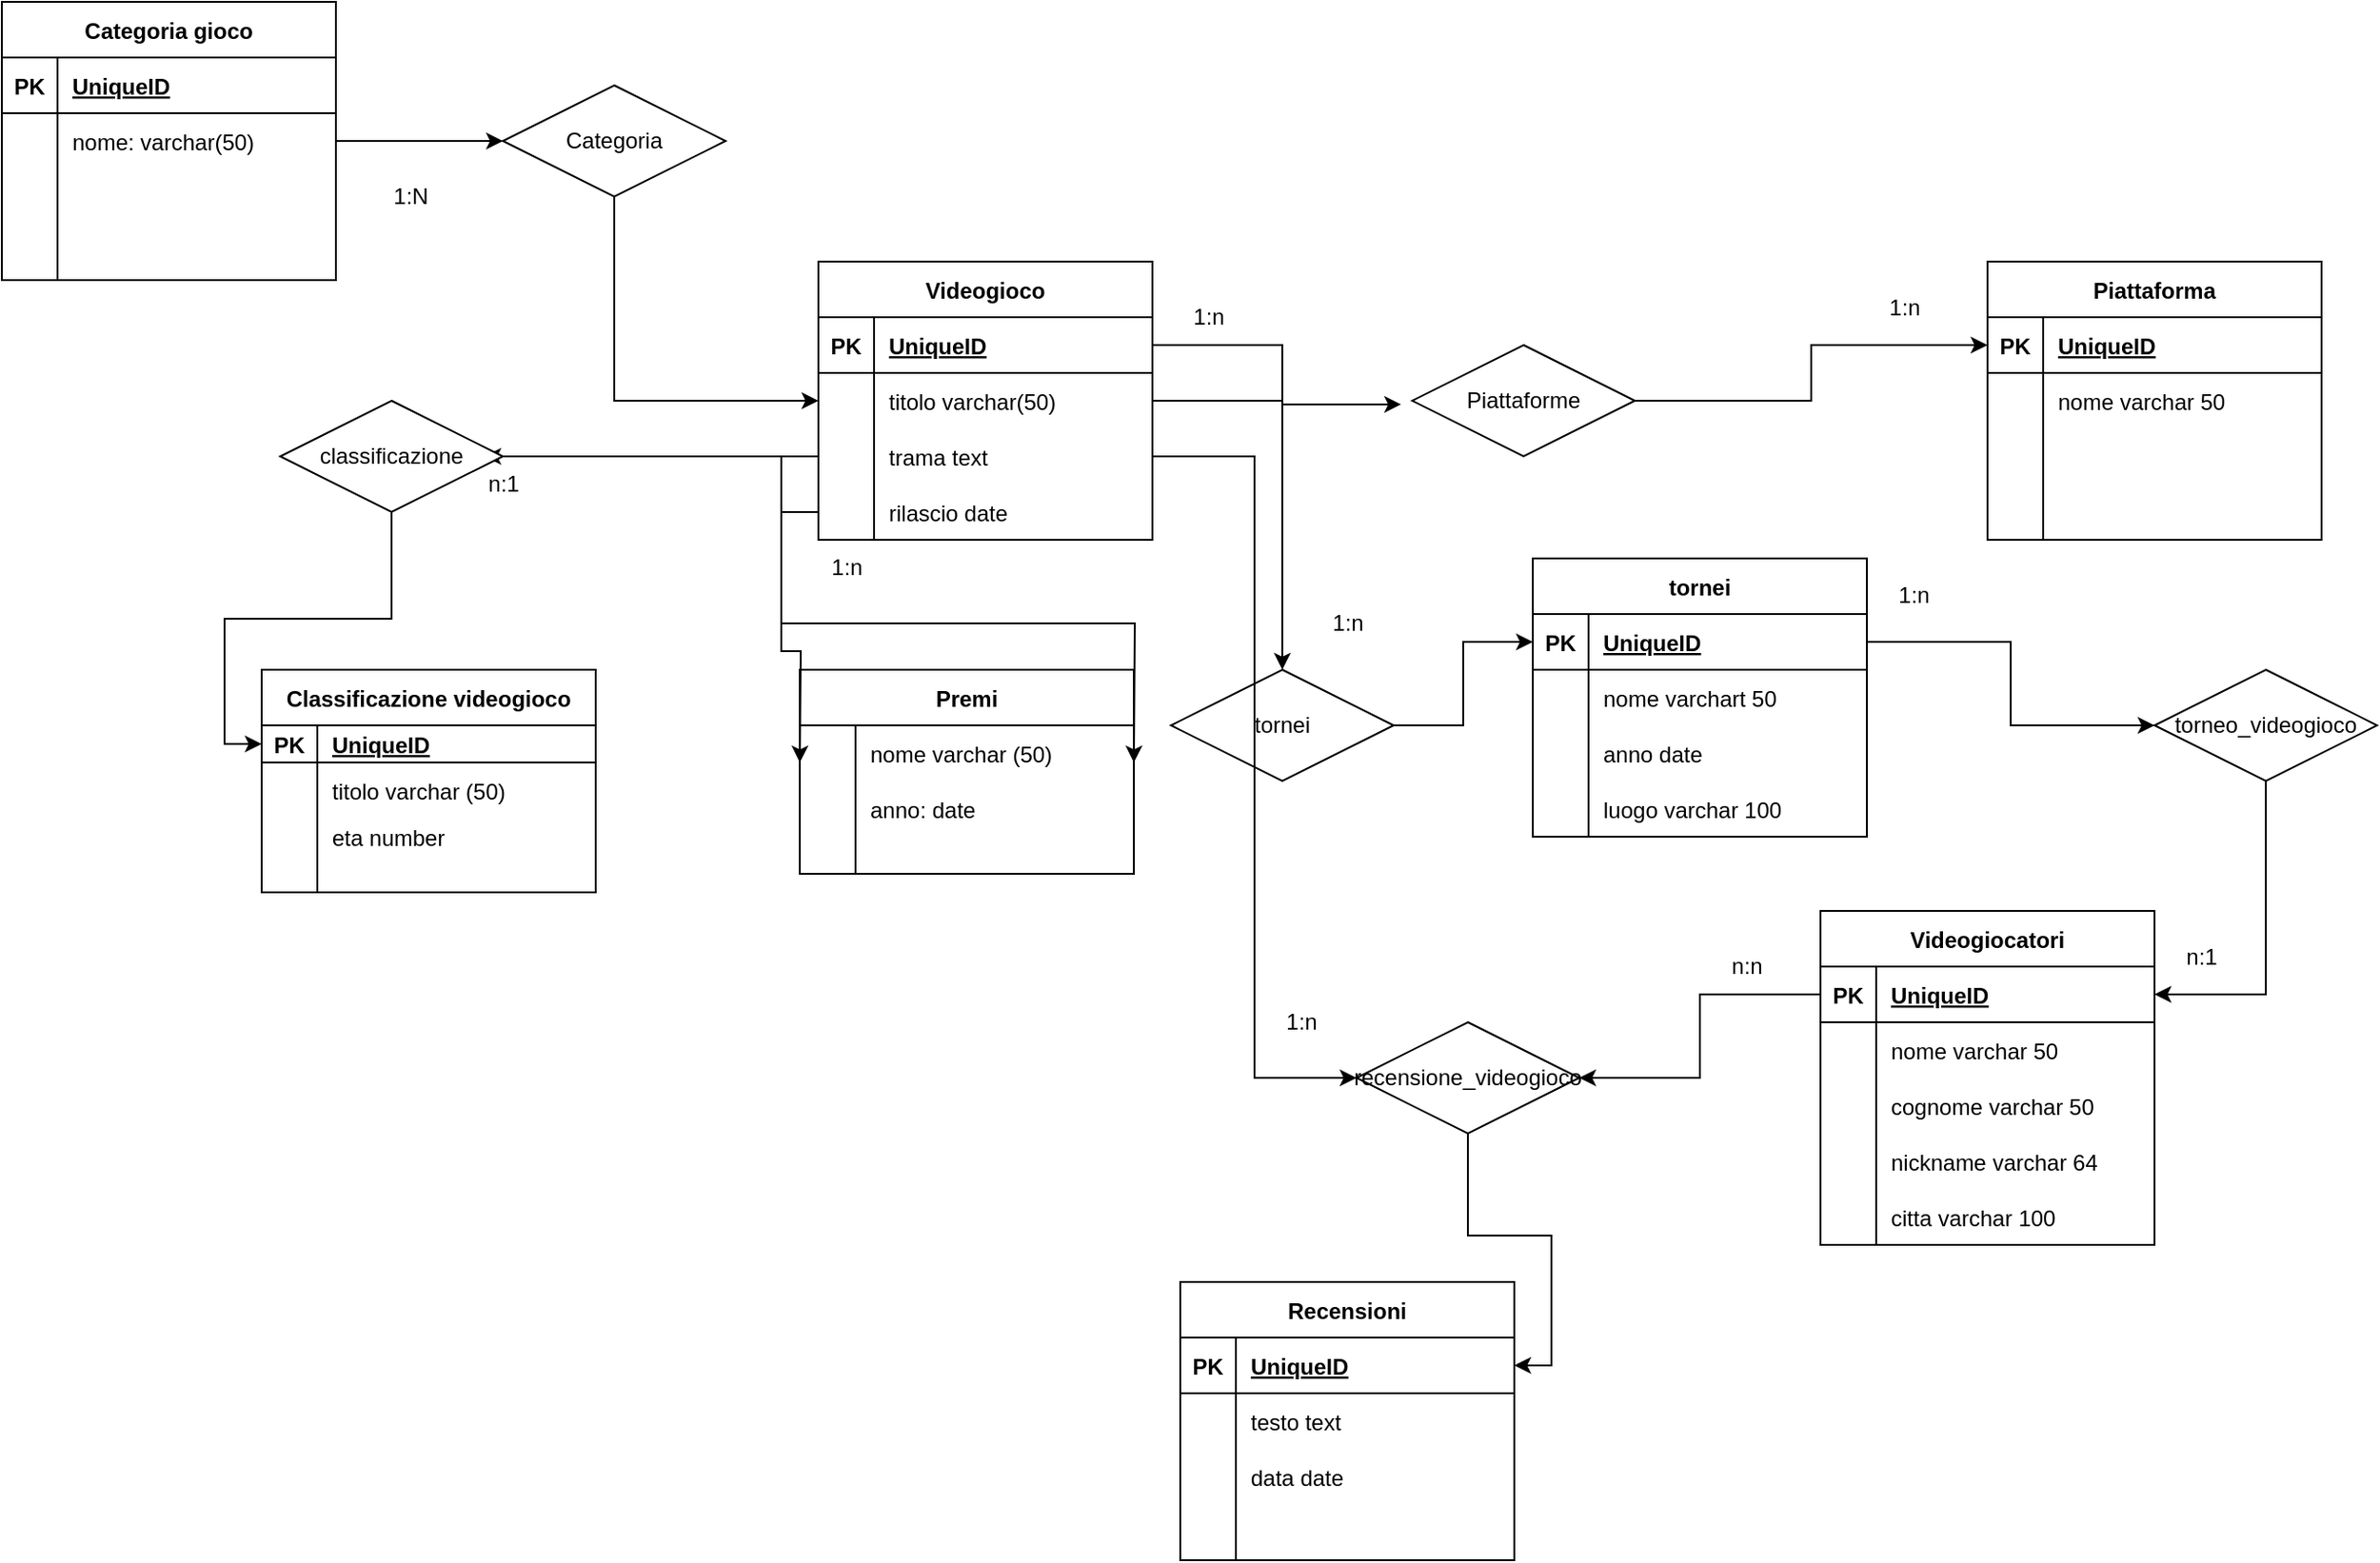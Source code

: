 <mxfile version="20.8.16" type="device"><diagram name="Pagina-1" id="l2lBzm1HKwhir-2V1fgz"><mxGraphModel dx="1434" dy="1876" grid="1" gridSize="10" guides="1" tooltips="1" connect="1" arrows="1" fold="1" page="1" pageScale="1" pageWidth="827" pageHeight="1169" math="0" shadow="0"><root><mxCell id="0"/><mxCell id="1" parent="0"/><mxCell id="_kteIy578wXxGp_9AGYj-9" value="Categoria gioco" style="shape=table;startSize=30;container=1;collapsible=1;childLayout=tableLayout;fixedRows=1;rowLines=0;fontStyle=1;align=center;resizeLast=1;" vertex="1" parent="1"><mxGeometry x="40" y="-20" width="180" height="150" as="geometry"/></mxCell><mxCell id="_kteIy578wXxGp_9AGYj-10" value="" style="shape=tableRow;horizontal=0;startSize=0;swimlaneHead=0;swimlaneBody=0;fillColor=none;collapsible=0;dropTarget=0;points=[[0,0.5],[1,0.5]];portConstraint=eastwest;top=0;left=0;right=0;bottom=1;" vertex="1" parent="_kteIy578wXxGp_9AGYj-9"><mxGeometry y="30" width="180" height="30" as="geometry"/></mxCell><mxCell id="_kteIy578wXxGp_9AGYj-11" value="PK" style="shape=partialRectangle;connectable=0;fillColor=none;top=0;left=0;bottom=0;right=0;fontStyle=1;overflow=hidden;" vertex="1" parent="_kteIy578wXxGp_9AGYj-10"><mxGeometry width="30" height="30" as="geometry"><mxRectangle width="30" height="30" as="alternateBounds"/></mxGeometry></mxCell><mxCell id="_kteIy578wXxGp_9AGYj-12" value="UniqueID" style="shape=partialRectangle;connectable=0;fillColor=none;top=0;left=0;bottom=0;right=0;align=left;spacingLeft=6;fontStyle=5;overflow=hidden;" vertex="1" parent="_kteIy578wXxGp_9AGYj-10"><mxGeometry x="30" width="150" height="30" as="geometry"><mxRectangle width="150" height="30" as="alternateBounds"/></mxGeometry></mxCell><mxCell id="_kteIy578wXxGp_9AGYj-13" value="" style="shape=tableRow;horizontal=0;startSize=0;swimlaneHead=0;swimlaneBody=0;fillColor=none;collapsible=0;dropTarget=0;points=[[0,0.5],[1,0.5]];portConstraint=eastwest;top=0;left=0;right=0;bottom=0;" vertex="1" parent="_kteIy578wXxGp_9AGYj-9"><mxGeometry y="60" width="180" height="30" as="geometry"/></mxCell><mxCell id="_kteIy578wXxGp_9AGYj-14" value="" style="shape=partialRectangle;connectable=0;fillColor=none;top=0;left=0;bottom=0;right=0;editable=1;overflow=hidden;" vertex="1" parent="_kteIy578wXxGp_9AGYj-13"><mxGeometry width="30" height="30" as="geometry"><mxRectangle width="30" height="30" as="alternateBounds"/></mxGeometry></mxCell><mxCell id="_kteIy578wXxGp_9AGYj-15" value="nome: varchar(50)" style="shape=partialRectangle;connectable=0;fillColor=none;top=0;left=0;bottom=0;right=0;align=left;spacingLeft=6;overflow=hidden;" vertex="1" parent="_kteIy578wXxGp_9AGYj-13"><mxGeometry x="30" width="150" height="30" as="geometry"><mxRectangle width="150" height="30" as="alternateBounds"/></mxGeometry></mxCell><mxCell id="_kteIy578wXxGp_9AGYj-16" value="" style="shape=tableRow;horizontal=0;startSize=0;swimlaneHead=0;swimlaneBody=0;fillColor=none;collapsible=0;dropTarget=0;points=[[0,0.5],[1,0.5]];portConstraint=eastwest;top=0;left=0;right=0;bottom=0;" vertex="1" parent="_kteIy578wXxGp_9AGYj-9"><mxGeometry y="90" width="180" height="30" as="geometry"/></mxCell><mxCell id="_kteIy578wXxGp_9AGYj-17" value="" style="shape=partialRectangle;connectable=0;fillColor=none;top=0;left=0;bottom=0;right=0;editable=1;overflow=hidden;" vertex="1" parent="_kteIy578wXxGp_9AGYj-16"><mxGeometry width="30" height="30" as="geometry"><mxRectangle width="30" height="30" as="alternateBounds"/></mxGeometry></mxCell><mxCell id="_kteIy578wXxGp_9AGYj-18" value="" style="shape=partialRectangle;connectable=0;fillColor=none;top=0;left=0;bottom=0;right=0;align=left;spacingLeft=6;overflow=hidden;" vertex="1" parent="_kteIy578wXxGp_9AGYj-16"><mxGeometry x="30" width="150" height="30" as="geometry"><mxRectangle width="150" height="30" as="alternateBounds"/></mxGeometry></mxCell><mxCell id="_kteIy578wXxGp_9AGYj-19" value="" style="shape=tableRow;horizontal=0;startSize=0;swimlaneHead=0;swimlaneBody=0;fillColor=none;collapsible=0;dropTarget=0;points=[[0,0.5],[1,0.5]];portConstraint=eastwest;top=0;left=0;right=0;bottom=0;" vertex="1" parent="_kteIy578wXxGp_9AGYj-9"><mxGeometry y="120" width="180" height="30" as="geometry"/></mxCell><mxCell id="_kteIy578wXxGp_9AGYj-20" value="" style="shape=partialRectangle;connectable=0;fillColor=none;top=0;left=0;bottom=0;right=0;editable=1;overflow=hidden;" vertex="1" parent="_kteIy578wXxGp_9AGYj-19"><mxGeometry width="30" height="30" as="geometry"><mxRectangle width="30" height="30" as="alternateBounds"/></mxGeometry></mxCell><mxCell id="_kteIy578wXxGp_9AGYj-21" value="" style="shape=partialRectangle;connectable=0;fillColor=none;top=0;left=0;bottom=0;right=0;align=left;spacingLeft=6;overflow=hidden;" vertex="1" parent="_kteIy578wXxGp_9AGYj-19"><mxGeometry x="30" width="150" height="30" as="geometry"><mxRectangle width="150" height="30" as="alternateBounds"/></mxGeometry></mxCell><mxCell id="_kteIy578wXxGp_9AGYj-22" value="Videogioco" style="shape=table;startSize=30;container=1;collapsible=1;childLayout=tableLayout;fixedRows=1;rowLines=0;fontStyle=1;align=center;resizeLast=1;" vertex="1" parent="1"><mxGeometry x="480" y="120" width="180" height="150" as="geometry"/></mxCell><mxCell id="_kteIy578wXxGp_9AGYj-23" value="" style="shape=tableRow;horizontal=0;startSize=0;swimlaneHead=0;swimlaneBody=0;fillColor=none;collapsible=0;dropTarget=0;points=[[0,0.5],[1,0.5]];portConstraint=eastwest;top=0;left=0;right=0;bottom=1;" vertex="1" parent="_kteIy578wXxGp_9AGYj-22"><mxGeometry y="30" width="180" height="30" as="geometry"/></mxCell><mxCell id="_kteIy578wXxGp_9AGYj-24" value="PK" style="shape=partialRectangle;connectable=0;fillColor=none;top=0;left=0;bottom=0;right=0;fontStyle=1;overflow=hidden;" vertex="1" parent="_kteIy578wXxGp_9AGYj-23"><mxGeometry width="30" height="30" as="geometry"><mxRectangle width="30" height="30" as="alternateBounds"/></mxGeometry></mxCell><mxCell id="_kteIy578wXxGp_9AGYj-25" value="UniqueID" style="shape=partialRectangle;connectable=0;fillColor=none;top=0;left=0;bottom=0;right=0;align=left;spacingLeft=6;fontStyle=5;overflow=hidden;" vertex="1" parent="_kteIy578wXxGp_9AGYj-23"><mxGeometry x="30" width="150" height="30" as="geometry"><mxRectangle width="150" height="30" as="alternateBounds"/></mxGeometry></mxCell><mxCell id="_kteIy578wXxGp_9AGYj-26" value="" style="shape=tableRow;horizontal=0;startSize=0;swimlaneHead=0;swimlaneBody=0;fillColor=none;collapsible=0;dropTarget=0;points=[[0,0.5],[1,0.5]];portConstraint=eastwest;top=0;left=0;right=0;bottom=0;" vertex="1" parent="_kteIy578wXxGp_9AGYj-22"><mxGeometry y="60" width="180" height="30" as="geometry"/></mxCell><mxCell id="_kteIy578wXxGp_9AGYj-27" value="" style="shape=partialRectangle;connectable=0;fillColor=none;top=0;left=0;bottom=0;right=0;editable=1;overflow=hidden;" vertex="1" parent="_kteIy578wXxGp_9AGYj-26"><mxGeometry width="30" height="30" as="geometry"><mxRectangle width="30" height="30" as="alternateBounds"/></mxGeometry></mxCell><mxCell id="_kteIy578wXxGp_9AGYj-28" value="titolo varchar(50)" style="shape=partialRectangle;connectable=0;fillColor=none;top=0;left=0;bottom=0;right=0;align=left;spacingLeft=6;overflow=hidden;" vertex="1" parent="_kteIy578wXxGp_9AGYj-26"><mxGeometry x="30" width="150" height="30" as="geometry"><mxRectangle width="150" height="30" as="alternateBounds"/></mxGeometry></mxCell><mxCell id="_kteIy578wXxGp_9AGYj-29" value="" style="shape=tableRow;horizontal=0;startSize=0;swimlaneHead=0;swimlaneBody=0;fillColor=none;collapsible=0;dropTarget=0;points=[[0,0.5],[1,0.5]];portConstraint=eastwest;top=0;left=0;right=0;bottom=0;" vertex="1" parent="_kteIy578wXxGp_9AGYj-22"><mxGeometry y="90" width="180" height="30" as="geometry"/></mxCell><mxCell id="_kteIy578wXxGp_9AGYj-30" value="" style="shape=partialRectangle;connectable=0;fillColor=none;top=0;left=0;bottom=0;right=0;editable=1;overflow=hidden;" vertex="1" parent="_kteIy578wXxGp_9AGYj-29"><mxGeometry width="30" height="30" as="geometry"><mxRectangle width="30" height="30" as="alternateBounds"/></mxGeometry></mxCell><mxCell id="_kteIy578wXxGp_9AGYj-31" value="trama text" style="shape=partialRectangle;connectable=0;fillColor=none;top=0;left=0;bottom=0;right=0;align=left;spacingLeft=6;overflow=hidden;" vertex="1" parent="_kteIy578wXxGp_9AGYj-29"><mxGeometry x="30" width="150" height="30" as="geometry"><mxRectangle width="150" height="30" as="alternateBounds"/></mxGeometry></mxCell><mxCell id="_kteIy578wXxGp_9AGYj-32" value="" style="shape=tableRow;horizontal=0;startSize=0;swimlaneHead=0;swimlaneBody=0;fillColor=none;collapsible=0;dropTarget=0;points=[[0,0.5],[1,0.5]];portConstraint=eastwest;top=0;left=0;right=0;bottom=0;" vertex="1" parent="_kteIy578wXxGp_9AGYj-22"><mxGeometry y="120" width="180" height="30" as="geometry"/></mxCell><mxCell id="_kteIy578wXxGp_9AGYj-33" value="" style="shape=partialRectangle;connectable=0;fillColor=none;top=0;left=0;bottom=0;right=0;editable=1;overflow=hidden;" vertex="1" parent="_kteIy578wXxGp_9AGYj-32"><mxGeometry width="30" height="30" as="geometry"><mxRectangle width="30" height="30" as="alternateBounds"/></mxGeometry></mxCell><mxCell id="_kteIy578wXxGp_9AGYj-34" value="rilascio date" style="shape=partialRectangle;connectable=0;fillColor=none;top=0;left=0;bottom=0;right=0;align=left;spacingLeft=6;overflow=hidden;" vertex="1" parent="_kteIy578wXxGp_9AGYj-32"><mxGeometry x="30" width="150" height="30" as="geometry"><mxRectangle width="150" height="30" as="alternateBounds"/></mxGeometry></mxCell><mxCell id="_kteIy578wXxGp_9AGYj-38" style="edgeStyle=orthogonalEdgeStyle;rounded=0;orthogonalLoop=1;jettySize=auto;html=1;" edge="1" parent="1" source="_kteIy578wXxGp_9AGYj-36" target="_kteIy578wXxGp_9AGYj-26"><mxGeometry relative="1" as="geometry"/></mxCell><mxCell id="_kteIy578wXxGp_9AGYj-36" value="Categoria" style="shape=rhombus;perimeter=rhombusPerimeter;whiteSpace=wrap;html=1;align=center;" vertex="1" parent="1"><mxGeometry x="310" y="25" width="120" height="60" as="geometry"/></mxCell><mxCell id="_kteIy578wXxGp_9AGYj-37" style="edgeStyle=orthogonalEdgeStyle;rounded=0;orthogonalLoop=1;jettySize=auto;html=1;exitX=1;exitY=0.5;exitDx=0;exitDy=0;entryX=0;entryY=0.5;entryDx=0;entryDy=0;" edge="1" parent="1" source="_kteIy578wXxGp_9AGYj-13" target="_kteIy578wXxGp_9AGYj-36"><mxGeometry relative="1" as="geometry"/></mxCell><mxCell id="_kteIy578wXxGp_9AGYj-39" value="1:N" style="text;html=1;align=center;verticalAlign=middle;resizable=0;points=[];autosize=1;strokeColor=none;fillColor=none;" vertex="1" parent="1"><mxGeometry x="240" y="70" width="40" height="30" as="geometry"/></mxCell><mxCell id="_kteIy578wXxGp_9AGYj-42" style="edgeStyle=orthogonalEdgeStyle;rounded=0;orthogonalLoop=1;jettySize=auto;html=1;exitX=1;exitY=0.5;exitDx=0;exitDy=0;" edge="1" parent="1" source="_kteIy578wXxGp_9AGYj-40" target="_kteIy578wXxGp_9AGYj-44"><mxGeometry relative="1" as="geometry"><mxPoint x="1110" y="170" as="targetPoint"/></mxGeometry></mxCell><mxCell id="_kteIy578wXxGp_9AGYj-40" value="Piattaforme" style="shape=rhombus;perimeter=rhombusPerimeter;whiteSpace=wrap;html=1;align=center;" vertex="1" parent="1"><mxGeometry x="800" y="165" width="120" height="60" as="geometry"/></mxCell><mxCell id="_kteIy578wXxGp_9AGYj-41" style="edgeStyle=orthogonalEdgeStyle;rounded=0;orthogonalLoop=1;jettySize=auto;html=1;entryX=-0.05;entryY=0.533;entryDx=0;entryDy=0;entryPerimeter=0;" edge="1" parent="1" source="_kteIy578wXxGp_9AGYj-23" target="_kteIy578wXxGp_9AGYj-40"><mxGeometry relative="1" as="geometry"/></mxCell><mxCell id="_kteIy578wXxGp_9AGYj-43" value="Piattaforma" style="shape=table;startSize=30;container=1;collapsible=1;childLayout=tableLayout;fixedRows=1;rowLines=0;fontStyle=1;align=center;resizeLast=1;" vertex="1" parent="1"><mxGeometry x="1110" y="120" width="180" height="150" as="geometry"/></mxCell><mxCell id="_kteIy578wXxGp_9AGYj-44" value="" style="shape=tableRow;horizontal=0;startSize=0;swimlaneHead=0;swimlaneBody=0;fillColor=none;collapsible=0;dropTarget=0;points=[[0,0.5],[1,0.5]];portConstraint=eastwest;top=0;left=0;right=0;bottom=1;" vertex="1" parent="_kteIy578wXxGp_9AGYj-43"><mxGeometry y="30" width="180" height="30" as="geometry"/></mxCell><mxCell id="_kteIy578wXxGp_9AGYj-45" value="PK" style="shape=partialRectangle;connectable=0;fillColor=none;top=0;left=0;bottom=0;right=0;fontStyle=1;overflow=hidden;" vertex="1" parent="_kteIy578wXxGp_9AGYj-44"><mxGeometry width="30" height="30" as="geometry"><mxRectangle width="30" height="30" as="alternateBounds"/></mxGeometry></mxCell><mxCell id="_kteIy578wXxGp_9AGYj-46" value="UniqueID" style="shape=partialRectangle;connectable=0;fillColor=none;top=0;left=0;bottom=0;right=0;align=left;spacingLeft=6;fontStyle=5;overflow=hidden;" vertex="1" parent="_kteIy578wXxGp_9AGYj-44"><mxGeometry x="30" width="150" height="30" as="geometry"><mxRectangle width="150" height="30" as="alternateBounds"/></mxGeometry></mxCell><mxCell id="_kteIy578wXxGp_9AGYj-47" value="" style="shape=tableRow;horizontal=0;startSize=0;swimlaneHead=0;swimlaneBody=0;fillColor=none;collapsible=0;dropTarget=0;points=[[0,0.5],[1,0.5]];portConstraint=eastwest;top=0;left=0;right=0;bottom=0;" vertex="1" parent="_kteIy578wXxGp_9AGYj-43"><mxGeometry y="60" width="180" height="30" as="geometry"/></mxCell><mxCell id="_kteIy578wXxGp_9AGYj-48" value="" style="shape=partialRectangle;connectable=0;fillColor=none;top=0;left=0;bottom=0;right=0;editable=1;overflow=hidden;" vertex="1" parent="_kteIy578wXxGp_9AGYj-47"><mxGeometry width="30" height="30" as="geometry"><mxRectangle width="30" height="30" as="alternateBounds"/></mxGeometry></mxCell><mxCell id="_kteIy578wXxGp_9AGYj-49" value="nome varchar 50" style="shape=partialRectangle;connectable=0;fillColor=none;top=0;left=0;bottom=0;right=0;align=left;spacingLeft=6;overflow=hidden;" vertex="1" parent="_kteIy578wXxGp_9AGYj-47"><mxGeometry x="30" width="150" height="30" as="geometry"><mxRectangle width="150" height="30" as="alternateBounds"/></mxGeometry></mxCell><mxCell id="_kteIy578wXxGp_9AGYj-50" value="" style="shape=tableRow;horizontal=0;startSize=0;swimlaneHead=0;swimlaneBody=0;fillColor=none;collapsible=0;dropTarget=0;points=[[0,0.5],[1,0.5]];portConstraint=eastwest;top=0;left=0;right=0;bottom=0;" vertex="1" parent="_kteIy578wXxGp_9AGYj-43"><mxGeometry y="90" width="180" height="30" as="geometry"/></mxCell><mxCell id="_kteIy578wXxGp_9AGYj-51" value="" style="shape=partialRectangle;connectable=0;fillColor=none;top=0;left=0;bottom=0;right=0;editable=1;overflow=hidden;" vertex="1" parent="_kteIy578wXxGp_9AGYj-50"><mxGeometry width="30" height="30" as="geometry"><mxRectangle width="30" height="30" as="alternateBounds"/></mxGeometry></mxCell><mxCell id="_kteIy578wXxGp_9AGYj-52" value="" style="shape=partialRectangle;connectable=0;fillColor=none;top=0;left=0;bottom=0;right=0;align=left;spacingLeft=6;overflow=hidden;" vertex="1" parent="_kteIy578wXxGp_9AGYj-50"><mxGeometry x="30" width="150" height="30" as="geometry"><mxRectangle width="150" height="30" as="alternateBounds"/></mxGeometry></mxCell><mxCell id="_kteIy578wXxGp_9AGYj-53" value="" style="shape=tableRow;horizontal=0;startSize=0;swimlaneHead=0;swimlaneBody=0;fillColor=none;collapsible=0;dropTarget=0;points=[[0,0.5],[1,0.5]];portConstraint=eastwest;top=0;left=0;right=0;bottom=0;" vertex="1" parent="_kteIy578wXxGp_9AGYj-43"><mxGeometry y="120" width="180" height="30" as="geometry"/></mxCell><mxCell id="_kteIy578wXxGp_9AGYj-54" value="" style="shape=partialRectangle;connectable=0;fillColor=none;top=0;left=0;bottom=0;right=0;editable=1;overflow=hidden;" vertex="1" parent="_kteIy578wXxGp_9AGYj-53"><mxGeometry width="30" height="30" as="geometry"><mxRectangle width="30" height="30" as="alternateBounds"/></mxGeometry></mxCell><mxCell id="_kteIy578wXxGp_9AGYj-55" value="" style="shape=partialRectangle;connectable=0;fillColor=none;top=0;left=0;bottom=0;right=0;align=left;spacingLeft=6;overflow=hidden;" vertex="1" parent="_kteIy578wXxGp_9AGYj-53"><mxGeometry x="30" width="150" height="30" as="geometry"><mxRectangle width="150" height="30" as="alternateBounds"/></mxGeometry></mxCell><mxCell id="_kteIy578wXxGp_9AGYj-56" value="1:n" style="text;html=1;align=center;verticalAlign=middle;resizable=0;points=[];autosize=1;strokeColor=none;fillColor=none;" vertex="1" parent="1"><mxGeometry x="670" y="135" width="40" height="30" as="geometry"/></mxCell><mxCell id="_kteIy578wXxGp_9AGYj-57" value="1:n" style="text;html=1;align=center;verticalAlign=middle;resizable=0;points=[];autosize=1;strokeColor=none;fillColor=none;" vertex="1" parent="1"><mxGeometry x="1045" y="130" width="40" height="30" as="geometry"/></mxCell><mxCell id="_kteIy578wXxGp_9AGYj-58" style="edgeStyle=orthogonalEdgeStyle;rounded=0;orthogonalLoop=1;jettySize=auto;html=1;" edge="1" parent="1" source="_kteIy578wXxGp_9AGYj-29"><mxGeometry relative="1" as="geometry"><mxPoint x="300" y="225" as="targetPoint"/></mxGeometry></mxCell><mxCell id="_kteIy578wXxGp_9AGYj-60" style="edgeStyle=orthogonalEdgeStyle;rounded=0;orthogonalLoop=1;jettySize=auto;html=1;entryX=0;entryY=0.5;entryDx=0;entryDy=0;" edge="1" parent="1" source="_kteIy578wXxGp_9AGYj-59" target="_kteIy578wXxGp_9AGYj-62"><mxGeometry relative="1" as="geometry"><mxPoint x="130" y="390" as="targetPoint"/></mxGeometry></mxCell><mxCell id="_kteIy578wXxGp_9AGYj-59" value="classificazione" style="shape=rhombus;perimeter=rhombusPerimeter;whiteSpace=wrap;html=1;align=center;" vertex="1" parent="1"><mxGeometry x="190" y="195" width="120" height="60" as="geometry"/></mxCell><mxCell id="_kteIy578wXxGp_9AGYj-61" value="Classificazione videogioco" style="shape=table;startSize=30;container=1;collapsible=1;childLayout=tableLayout;fixedRows=1;rowLines=0;fontStyle=1;align=center;resizeLast=1;" vertex="1" parent="1"><mxGeometry x="180" y="340" width="180" height="120" as="geometry"/></mxCell><mxCell id="_kteIy578wXxGp_9AGYj-62" value="" style="shape=tableRow;horizontal=0;startSize=0;swimlaneHead=0;swimlaneBody=0;fillColor=none;collapsible=0;dropTarget=0;points=[[0,0.5],[1,0.5]];portConstraint=eastwest;top=0;left=0;right=0;bottom=1;" vertex="1" parent="_kteIy578wXxGp_9AGYj-61"><mxGeometry y="30" width="180" height="20" as="geometry"/></mxCell><mxCell id="_kteIy578wXxGp_9AGYj-63" value="PK" style="shape=partialRectangle;connectable=0;fillColor=none;top=0;left=0;bottom=0;right=0;fontStyle=1;overflow=hidden;" vertex="1" parent="_kteIy578wXxGp_9AGYj-62"><mxGeometry width="30" height="20" as="geometry"><mxRectangle width="30" height="20" as="alternateBounds"/></mxGeometry></mxCell><mxCell id="_kteIy578wXxGp_9AGYj-64" value="UniqueID" style="shape=partialRectangle;connectable=0;fillColor=none;top=0;left=0;bottom=0;right=0;align=left;spacingLeft=6;fontStyle=5;overflow=hidden;" vertex="1" parent="_kteIy578wXxGp_9AGYj-62"><mxGeometry x="30" width="150" height="20" as="geometry"><mxRectangle width="150" height="20" as="alternateBounds"/></mxGeometry></mxCell><mxCell id="_kteIy578wXxGp_9AGYj-65" value="" style="shape=tableRow;horizontal=0;startSize=0;swimlaneHead=0;swimlaneBody=0;fillColor=none;collapsible=0;dropTarget=0;points=[[0,0.5],[1,0.5]];portConstraint=eastwest;top=0;left=0;right=0;bottom=0;" vertex="1" parent="_kteIy578wXxGp_9AGYj-61"><mxGeometry y="50" width="180" height="30" as="geometry"/></mxCell><mxCell id="_kteIy578wXxGp_9AGYj-66" value="" style="shape=partialRectangle;connectable=0;fillColor=none;top=0;left=0;bottom=0;right=0;editable=1;overflow=hidden;" vertex="1" parent="_kteIy578wXxGp_9AGYj-65"><mxGeometry width="30" height="30" as="geometry"><mxRectangle width="30" height="30" as="alternateBounds"/></mxGeometry></mxCell><mxCell id="_kteIy578wXxGp_9AGYj-67" value="titolo varchar (50)" style="shape=partialRectangle;connectable=0;fillColor=none;top=0;left=0;bottom=0;right=0;align=left;spacingLeft=6;overflow=hidden;" vertex="1" parent="_kteIy578wXxGp_9AGYj-65"><mxGeometry x="30" width="150" height="30" as="geometry"><mxRectangle width="150" height="30" as="alternateBounds"/></mxGeometry></mxCell><mxCell id="_kteIy578wXxGp_9AGYj-68" value="" style="shape=tableRow;horizontal=0;startSize=0;swimlaneHead=0;swimlaneBody=0;fillColor=none;collapsible=0;dropTarget=0;points=[[0,0.5],[1,0.5]];portConstraint=eastwest;top=0;left=0;right=0;bottom=0;" vertex="1" parent="_kteIy578wXxGp_9AGYj-61"><mxGeometry y="80" width="180" height="20" as="geometry"/></mxCell><mxCell id="_kteIy578wXxGp_9AGYj-69" value="" style="shape=partialRectangle;connectable=0;fillColor=none;top=0;left=0;bottom=0;right=0;editable=1;overflow=hidden;" vertex="1" parent="_kteIy578wXxGp_9AGYj-68"><mxGeometry width="30" height="20" as="geometry"><mxRectangle width="30" height="20" as="alternateBounds"/></mxGeometry></mxCell><mxCell id="_kteIy578wXxGp_9AGYj-70" value="eta number" style="shape=partialRectangle;connectable=0;fillColor=none;top=0;left=0;bottom=0;right=0;align=left;spacingLeft=6;overflow=hidden;" vertex="1" parent="_kteIy578wXxGp_9AGYj-68"><mxGeometry x="30" width="150" height="20" as="geometry"><mxRectangle width="150" height="20" as="alternateBounds"/></mxGeometry></mxCell><mxCell id="_kteIy578wXxGp_9AGYj-71" value="" style="shape=tableRow;horizontal=0;startSize=0;swimlaneHead=0;swimlaneBody=0;fillColor=none;collapsible=0;dropTarget=0;points=[[0,0.5],[1,0.5]];portConstraint=eastwest;top=0;left=0;right=0;bottom=0;" vertex="1" parent="_kteIy578wXxGp_9AGYj-61"><mxGeometry y="100" width="180" height="20" as="geometry"/></mxCell><mxCell id="_kteIy578wXxGp_9AGYj-72" value="" style="shape=partialRectangle;connectable=0;fillColor=none;top=0;left=0;bottom=0;right=0;editable=1;overflow=hidden;" vertex="1" parent="_kteIy578wXxGp_9AGYj-71"><mxGeometry width="30" height="20" as="geometry"><mxRectangle width="30" height="20" as="alternateBounds"/></mxGeometry></mxCell><mxCell id="_kteIy578wXxGp_9AGYj-73" value="" style="shape=partialRectangle;connectable=0;fillColor=none;top=0;left=0;bottom=0;right=0;align=left;spacingLeft=6;overflow=hidden;" vertex="1" parent="_kteIy578wXxGp_9AGYj-71"><mxGeometry x="30" width="150" height="20" as="geometry"><mxRectangle width="150" height="20" as="alternateBounds"/></mxGeometry></mxCell><mxCell id="_kteIy578wXxGp_9AGYj-74" value="n:1" style="text;html=1;align=center;verticalAlign=middle;resizable=0;points=[];autosize=1;strokeColor=none;fillColor=none;" vertex="1" parent="1"><mxGeometry x="290" y="225" width="40" height="30" as="geometry"/></mxCell><mxCell id="_kteIy578wXxGp_9AGYj-76" style="edgeStyle=orthogonalEdgeStyle;rounded=0;orthogonalLoop=1;jettySize=auto;html=1;exitX=0;exitY=0.5;exitDx=0;exitDy=0;" edge="1" parent="1" source="_kteIy578wXxGp_9AGYj-29"><mxGeometry relative="1" as="geometry"><mxPoint x="650" y="390" as="targetPoint"/></mxGeometry></mxCell><mxCell id="_kteIy578wXxGp_9AGYj-77" value="Premi" style="shape=table;startSize=30;container=1;collapsible=1;childLayout=tableLayout;fixedRows=1;rowLines=0;fontStyle=1;align=center;resizeLast=1;" vertex="1" parent="1"><mxGeometry x="470" y="340" width="180" height="110" as="geometry"/></mxCell><mxCell id="_kteIy578wXxGp_9AGYj-81" value="" style="shape=tableRow;horizontal=0;startSize=0;swimlaneHead=0;swimlaneBody=0;fillColor=none;collapsible=0;dropTarget=0;points=[[0,0.5],[1,0.5]];portConstraint=eastwest;top=0;left=0;right=0;bottom=0;" vertex="1" parent="_kteIy578wXxGp_9AGYj-77"><mxGeometry y="30" width="180" height="30" as="geometry"/></mxCell><mxCell id="_kteIy578wXxGp_9AGYj-82" value="" style="shape=partialRectangle;connectable=0;fillColor=none;top=0;left=0;bottom=0;right=0;editable=1;overflow=hidden;" vertex="1" parent="_kteIy578wXxGp_9AGYj-81"><mxGeometry width="30" height="30" as="geometry"><mxRectangle width="30" height="30" as="alternateBounds"/></mxGeometry></mxCell><mxCell id="_kteIy578wXxGp_9AGYj-83" value="nome varchar (50)" style="shape=partialRectangle;connectable=0;fillColor=none;top=0;left=0;bottom=0;right=0;align=left;spacingLeft=6;overflow=hidden;" vertex="1" parent="_kteIy578wXxGp_9AGYj-81"><mxGeometry x="30" width="150" height="30" as="geometry"><mxRectangle width="150" height="30" as="alternateBounds"/></mxGeometry></mxCell><mxCell id="_kteIy578wXxGp_9AGYj-84" value="" style="shape=tableRow;horizontal=0;startSize=0;swimlaneHead=0;swimlaneBody=0;fillColor=none;collapsible=0;dropTarget=0;points=[[0,0.5],[1,0.5]];portConstraint=eastwest;top=0;left=0;right=0;bottom=0;" vertex="1" parent="_kteIy578wXxGp_9AGYj-77"><mxGeometry y="60" width="180" height="30" as="geometry"/></mxCell><mxCell id="_kteIy578wXxGp_9AGYj-85" value="" style="shape=partialRectangle;connectable=0;fillColor=none;top=0;left=0;bottom=0;right=0;editable=1;overflow=hidden;" vertex="1" parent="_kteIy578wXxGp_9AGYj-84"><mxGeometry width="30" height="30" as="geometry"><mxRectangle width="30" height="30" as="alternateBounds"/></mxGeometry></mxCell><mxCell id="_kteIy578wXxGp_9AGYj-86" value="anno: date" style="shape=partialRectangle;connectable=0;fillColor=none;top=0;left=0;bottom=0;right=0;align=left;spacingLeft=6;overflow=hidden;" vertex="1" parent="_kteIy578wXxGp_9AGYj-84"><mxGeometry x="30" width="150" height="30" as="geometry"><mxRectangle width="150" height="30" as="alternateBounds"/></mxGeometry></mxCell><mxCell id="_kteIy578wXxGp_9AGYj-87" value="" style="shape=tableRow;horizontal=0;startSize=0;swimlaneHead=0;swimlaneBody=0;fillColor=none;collapsible=0;dropTarget=0;points=[[0,0.5],[1,0.5]];portConstraint=eastwest;top=0;left=0;right=0;bottom=0;" vertex="1" parent="_kteIy578wXxGp_9AGYj-77"><mxGeometry y="90" width="180" height="20" as="geometry"/></mxCell><mxCell id="_kteIy578wXxGp_9AGYj-88" value="" style="shape=partialRectangle;connectable=0;fillColor=none;top=0;left=0;bottom=0;right=0;editable=1;overflow=hidden;" vertex="1" parent="_kteIy578wXxGp_9AGYj-87"><mxGeometry width="30" height="20" as="geometry"><mxRectangle width="30" height="20" as="alternateBounds"/></mxGeometry></mxCell><mxCell id="_kteIy578wXxGp_9AGYj-89" value="" style="shape=partialRectangle;connectable=0;fillColor=none;top=0;left=0;bottom=0;right=0;align=left;spacingLeft=6;overflow=hidden;" vertex="1" parent="_kteIy578wXxGp_9AGYj-87"><mxGeometry x="30" width="150" height="20" as="geometry"><mxRectangle width="150" height="20" as="alternateBounds"/></mxGeometry></mxCell><mxCell id="_kteIy578wXxGp_9AGYj-90" style="edgeStyle=orthogonalEdgeStyle;rounded=0;orthogonalLoop=1;jettySize=auto;html=1;entryX=0;entryY=0.5;entryDx=0;entryDy=0;" edge="1" parent="1" source="_kteIy578wXxGp_9AGYj-32"><mxGeometry relative="1" as="geometry"><mxPoint x="470" y="390" as="targetPoint"/></mxGeometry></mxCell><mxCell id="_kteIy578wXxGp_9AGYj-93" value="1:n" style="text;html=1;align=center;verticalAlign=middle;resizable=0;points=[];autosize=1;strokeColor=none;fillColor=none;" vertex="1" parent="1"><mxGeometry x="475" y="270" width="40" height="30" as="geometry"/></mxCell><mxCell id="_kteIy578wXxGp_9AGYj-95" style="edgeStyle=orthogonalEdgeStyle;rounded=0;orthogonalLoop=1;jettySize=auto;html=1;" edge="1" parent="1" source="_kteIy578wXxGp_9AGYj-26" target="_kteIy578wXxGp_9AGYj-96"><mxGeometry relative="1" as="geometry"><mxPoint x="710" y="360" as="targetPoint"/></mxGeometry></mxCell><mxCell id="_kteIy578wXxGp_9AGYj-110" style="edgeStyle=orthogonalEdgeStyle;rounded=0;orthogonalLoop=1;jettySize=auto;html=1;exitX=1;exitY=0.5;exitDx=0;exitDy=0;entryX=0;entryY=0.5;entryDx=0;entryDy=0;" edge="1" parent="1" source="_kteIy578wXxGp_9AGYj-96" target="_kteIy578wXxGp_9AGYj-98"><mxGeometry relative="1" as="geometry"/></mxCell><mxCell id="_kteIy578wXxGp_9AGYj-96" value="tornei" style="shape=rhombus;perimeter=rhombusPerimeter;whiteSpace=wrap;html=1;align=center;" vertex="1" parent="1"><mxGeometry x="670" y="340" width="120" height="60" as="geometry"/></mxCell><mxCell id="_kteIy578wXxGp_9AGYj-97" value="tornei" style="shape=table;startSize=30;container=1;collapsible=1;childLayout=tableLayout;fixedRows=1;rowLines=0;fontStyle=1;align=center;resizeLast=1;" vertex="1" parent="1"><mxGeometry x="865" y="280" width="180" height="150" as="geometry"/></mxCell><mxCell id="_kteIy578wXxGp_9AGYj-98" value="" style="shape=tableRow;horizontal=0;startSize=0;swimlaneHead=0;swimlaneBody=0;fillColor=none;collapsible=0;dropTarget=0;points=[[0,0.5],[1,0.5]];portConstraint=eastwest;top=0;left=0;right=0;bottom=1;" vertex="1" parent="_kteIy578wXxGp_9AGYj-97"><mxGeometry y="30" width="180" height="30" as="geometry"/></mxCell><mxCell id="_kteIy578wXxGp_9AGYj-99" value="PK" style="shape=partialRectangle;connectable=0;fillColor=none;top=0;left=0;bottom=0;right=0;fontStyle=1;overflow=hidden;" vertex="1" parent="_kteIy578wXxGp_9AGYj-98"><mxGeometry width="30" height="30" as="geometry"><mxRectangle width="30" height="30" as="alternateBounds"/></mxGeometry></mxCell><mxCell id="_kteIy578wXxGp_9AGYj-100" value="UniqueID" style="shape=partialRectangle;connectable=0;fillColor=none;top=0;left=0;bottom=0;right=0;align=left;spacingLeft=6;fontStyle=5;overflow=hidden;" vertex="1" parent="_kteIy578wXxGp_9AGYj-98"><mxGeometry x="30" width="150" height="30" as="geometry"><mxRectangle width="150" height="30" as="alternateBounds"/></mxGeometry></mxCell><mxCell id="_kteIy578wXxGp_9AGYj-101" value="" style="shape=tableRow;horizontal=0;startSize=0;swimlaneHead=0;swimlaneBody=0;fillColor=none;collapsible=0;dropTarget=0;points=[[0,0.5],[1,0.5]];portConstraint=eastwest;top=0;left=0;right=0;bottom=0;" vertex="1" parent="_kteIy578wXxGp_9AGYj-97"><mxGeometry y="60" width="180" height="30" as="geometry"/></mxCell><mxCell id="_kteIy578wXxGp_9AGYj-102" value="" style="shape=partialRectangle;connectable=0;fillColor=none;top=0;left=0;bottom=0;right=0;editable=1;overflow=hidden;" vertex="1" parent="_kteIy578wXxGp_9AGYj-101"><mxGeometry width="30" height="30" as="geometry"><mxRectangle width="30" height="30" as="alternateBounds"/></mxGeometry></mxCell><mxCell id="_kteIy578wXxGp_9AGYj-103" value="nome varchart 50" style="shape=partialRectangle;connectable=0;fillColor=none;top=0;left=0;bottom=0;right=0;align=left;spacingLeft=6;overflow=hidden;" vertex="1" parent="_kteIy578wXxGp_9AGYj-101"><mxGeometry x="30" width="150" height="30" as="geometry"><mxRectangle width="150" height="30" as="alternateBounds"/></mxGeometry></mxCell><mxCell id="_kteIy578wXxGp_9AGYj-104" value="" style="shape=tableRow;horizontal=0;startSize=0;swimlaneHead=0;swimlaneBody=0;fillColor=none;collapsible=0;dropTarget=0;points=[[0,0.5],[1,0.5]];portConstraint=eastwest;top=0;left=0;right=0;bottom=0;" vertex="1" parent="_kteIy578wXxGp_9AGYj-97"><mxGeometry y="90" width="180" height="30" as="geometry"/></mxCell><mxCell id="_kteIy578wXxGp_9AGYj-105" value="" style="shape=partialRectangle;connectable=0;fillColor=none;top=0;left=0;bottom=0;right=0;editable=1;overflow=hidden;" vertex="1" parent="_kteIy578wXxGp_9AGYj-104"><mxGeometry width="30" height="30" as="geometry"><mxRectangle width="30" height="30" as="alternateBounds"/></mxGeometry></mxCell><mxCell id="_kteIy578wXxGp_9AGYj-106" value="anno date" style="shape=partialRectangle;connectable=0;fillColor=none;top=0;left=0;bottom=0;right=0;align=left;spacingLeft=6;overflow=hidden;" vertex="1" parent="_kteIy578wXxGp_9AGYj-104"><mxGeometry x="30" width="150" height="30" as="geometry"><mxRectangle width="150" height="30" as="alternateBounds"/></mxGeometry></mxCell><mxCell id="_kteIy578wXxGp_9AGYj-107" value="" style="shape=tableRow;horizontal=0;startSize=0;swimlaneHead=0;swimlaneBody=0;fillColor=none;collapsible=0;dropTarget=0;points=[[0,0.5],[1,0.5]];portConstraint=eastwest;top=0;left=0;right=0;bottom=0;" vertex="1" parent="_kteIy578wXxGp_9AGYj-97"><mxGeometry y="120" width="180" height="30" as="geometry"/></mxCell><mxCell id="_kteIy578wXxGp_9AGYj-108" value="" style="shape=partialRectangle;connectable=0;fillColor=none;top=0;left=0;bottom=0;right=0;editable=1;overflow=hidden;" vertex="1" parent="_kteIy578wXxGp_9AGYj-107"><mxGeometry width="30" height="30" as="geometry"><mxRectangle width="30" height="30" as="alternateBounds"/></mxGeometry></mxCell><mxCell id="_kteIy578wXxGp_9AGYj-109" value="luogo varchar 100" style="shape=partialRectangle;connectable=0;fillColor=none;top=0;left=0;bottom=0;right=0;align=left;spacingLeft=6;overflow=hidden;" vertex="1" parent="_kteIy578wXxGp_9AGYj-107"><mxGeometry x="30" width="150" height="30" as="geometry"><mxRectangle width="150" height="30" as="alternateBounds"/></mxGeometry></mxCell><mxCell id="_kteIy578wXxGp_9AGYj-111" value="1:n" style="text;html=1;align=center;verticalAlign=middle;resizable=0;points=[];autosize=1;strokeColor=none;fillColor=none;" vertex="1" parent="1"><mxGeometry x="745" y="300" width="40" height="30" as="geometry"/></mxCell><mxCell id="_kteIy578wXxGp_9AGYj-112" style="edgeStyle=orthogonalEdgeStyle;rounded=0;orthogonalLoop=1;jettySize=auto;html=1;entryX=0;entryY=0.5;entryDx=0;entryDy=0;" edge="1" parent="1" source="_kteIy578wXxGp_9AGYj-98" target="_kteIy578wXxGp_9AGYj-114"><mxGeometry relative="1" as="geometry"><mxPoint x="1190" y="325" as="targetPoint"/></mxGeometry></mxCell><mxCell id="_kteIy578wXxGp_9AGYj-113" value="1:n" style="text;html=1;align=center;verticalAlign=middle;resizable=0;points=[];autosize=1;strokeColor=none;fillColor=none;" vertex="1" parent="1"><mxGeometry x="1050" y="285" width="40" height="30" as="geometry"/></mxCell><mxCell id="_kteIy578wXxGp_9AGYj-115" style="edgeStyle=orthogonalEdgeStyle;rounded=0;orthogonalLoop=1;jettySize=auto;html=1;exitX=0.5;exitY=1;exitDx=0;exitDy=0;entryX=1;entryY=0.5;entryDx=0;entryDy=0;" edge="1" parent="1" source="_kteIy578wXxGp_9AGYj-114" target="_kteIy578wXxGp_9AGYj-117"><mxGeometry relative="1" as="geometry"><mxPoint x="1260" y="500" as="targetPoint"/></mxGeometry></mxCell><mxCell id="_kteIy578wXxGp_9AGYj-114" value="torneo_videogioco" style="shape=rhombus;perimeter=rhombusPerimeter;whiteSpace=wrap;html=1;align=center;" vertex="1" parent="1"><mxGeometry x="1200" y="340" width="120" height="60" as="geometry"/></mxCell><mxCell id="_kteIy578wXxGp_9AGYj-116" value="Videogiocatori" style="shape=table;startSize=30;container=1;collapsible=1;childLayout=tableLayout;fixedRows=1;rowLines=0;fontStyle=1;align=center;resizeLast=1;" vertex="1" parent="1"><mxGeometry x="1020" y="470" width="180" height="180" as="geometry"/></mxCell><mxCell id="_kteIy578wXxGp_9AGYj-117" value="" style="shape=tableRow;horizontal=0;startSize=0;swimlaneHead=0;swimlaneBody=0;fillColor=none;collapsible=0;dropTarget=0;points=[[0,0.5],[1,0.5]];portConstraint=eastwest;top=0;left=0;right=0;bottom=1;" vertex="1" parent="_kteIy578wXxGp_9AGYj-116"><mxGeometry y="30" width="180" height="30" as="geometry"/></mxCell><mxCell id="_kteIy578wXxGp_9AGYj-118" value="PK" style="shape=partialRectangle;connectable=0;fillColor=none;top=0;left=0;bottom=0;right=0;fontStyle=1;overflow=hidden;" vertex="1" parent="_kteIy578wXxGp_9AGYj-117"><mxGeometry width="30" height="30" as="geometry"><mxRectangle width="30" height="30" as="alternateBounds"/></mxGeometry></mxCell><mxCell id="_kteIy578wXxGp_9AGYj-119" value="UniqueID" style="shape=partialRectangle;connectable=0;fillColor=none;top=0;left=0;bottom=0;right=0;align=left;spacingLeft=6;fontStyle=5;overflow=hidden;" vertex="1" parent="_kteIy578wXxGp_9AGYj-117"><mxGeometry x="30" width="150" height="30" as="geometry"><mxRectangle width="150" height="30" as="alternateBounds"/></mxGeometry></mxCell><mxCell id="_kteIy578wXxGp_9AGYj-120" value="" style="shape=tableRow;horizontal=0;startSize=0;swimlaneHead=0;swimlaneBody=0;fillColor=none;collapsible=0;dropTarget=0;points=[[0,0.5],[1,0.5]];portConstraint=eastwest;top=0;left=0;right=0;bottom=0;" vertex="1" parent="_kteIy578wXxGp_9AGYj-116"><mxGeometry y="60" width="180" height="30" as="geometry"/></mxCell><mxCell id="_kteIy578wXxGp_9AGYj-121" value="" style="shape=partialRectangle;connectable=0;fillColor=none;top=0;left=0;bottom=0;right=0;editable=1;overflow=hidden;" vertex="1" parent="_kteIy578wXxGp_9AGYj-120"><mxGeometry width="30" height="30" as="geometry"><mxRectangle width="30" height="30" as="alternateBounds"/></mxGeometry></mxCell><mxCell id="_kteIy578wXxGp_9AGYj-122" value="nome varchar 50" style="shape=partialRectangle;connectable=0;fillColor=none;top=0;left=0;bottom=0;right=0;align=left;spacingLeft=6;overflow=hidden;" vertex="1" parent="_kteIy578wXxGp_9AGYj-120"><mxGeometry x="30" width="150" height="30" as="geometry"><mxRectangle width="150" height="30" as="alternateBounds"/></mxGeometry></mxCell><mxCell id="_kteIy578wXxGp_9AGYj-123" value="" style="shape=tableRow;horizontal=0;startSize=0;swimlaneHead=0;swimlaneBody=0;fillColor=none;collapsible=0;dropTarget=0;points=[[0,0.5],[1,0.5]];portConstraint=eastwest;top=0;left=0;right=0;bottom=0;" vertex="1" parent="_kteIy578wXxGp_9AGYj-116"><mxGeometry y="90" width="180" height="30" as="geometry"/></mxCell><mxCell id="_kteIy578wXxGp_9AGYj-124" value="" style="shape=partialRectangle;connectable=0;fillColor=none;top=0;left=0;bottom=0;right=0;editable=1;overflow=hidden;" vertex="1" parent="_kteIy578wXxGp_9AGYj-123"><mxGeometry width="30" height="30" as="geometry"><mxRectangle width="30" height="30" as="alternateBounds"/></mxGeometry></mxCell><mxCell id="_kteIy578wXxGp_9AGYj-125" value="cognome varchar 50" style="shape=partialRectangle;connectable=0;fillColor=none;top=0;left=0;bottom=0;right=0;align=left;spacingLeft=6;overflow=hidden;" vertex="1" parent="_kteIy578wXxGp_9AGYj-123"><mxGeometry x="30" width="150" height="30" as="geometry"><mxRectangle width="150" height="30" as="alternateBounds"/></mxGeometry></mxCell><mxCell id="_kteIy578wXxGp_9AGYj-126" value="" style="shape=tableRow;horizontal=0;startSize=0;swimlaneHead=0;swimlaneBody=0;fillColor=none;collapsible=0;dropTarget=0;points=[[0,0.5],[1,0.5]];portConstraint=eastwest;top=0;left=0;right=0;bottom=0;" vertex="1" parent="_kteIy578wXxGp_9AGYj-116"><mxGeometry y="120" width="180" height="30" as="geometry"/></mxCell><mxCell id="_kteIy578wXxGp_9AGYj-127" value="" style="shape=partialRectangle;connectable=0;fillColor=none;top=0;left=0;bottom=0;right=0;editable=1;overflow=hidden;" vertex="1" parent="_kteIy578wXxGp_9AGYj-126"><mxGeometry width="30" height="30" as="geometry"><mxRectangle width="30" height="30" as="alternateBounds"/></mxGeometry></mxCell><mxCell id="_kteIy578wXxGp_9AGYj-128" value="nickname varchar 64" style="shape=partialRectangle;connectable=0;fillColor=none;top=0;left=0;bottom=0;right=0;align=left;spacingLeft=6;overflow=hidden;" vertex="1" parent="_kteIy578wXxGp_9AGYj-126"><mxGeometry x="30" width="150" height="30" as="geometry"><mxRectangle width="150" height="30" as="alternateBounds"/></mxGeometry></mxCell><mxCell id="_kteIy578wXxGp_9AGYj-129" value="" style="shape=tableRow;horizontal=0;startSize=0;swimlaneHead=0;swimlaneBody=0;fillColor=none;collapsible=0;dropTarget=0;points=[[0,0.5],[1,0.5]];portConstraint=eastwest;top=0;left=0;right=0;bottom=0;" vertex="1" parent="_kteIy578wXxGp_9AGYj-116"><mxGeometry y="150" width="180" height="30" as="geometry"/></mxCell><mxCell id="_kteIy578wXxGp_9AGYj-130" value="" style="shape=partialRectangle;connectable=0;fillColor=none;top=0;left=0;bottom=0;right=0;editable=1;overflow=hidden;" vertex="1" parent="_kteIy578wXxGp_9AGYj-129"><mxGeometry width="30" height="30" as="geometry"><mxRectangle width="30" height="30" as="alternateBounds"/></mxGeometry></mxCell><mxCell id="_kteIy578wXxGp_9AGYj-131" value="citta varchar 100" style="shape=partialRectangle;connectable=0;fillColor=none;top=0;left=0;bottom=0;right=0;align=left;spacingLeft=6;overflow=hidden;" vertex="1" parent="_kteIy578wXxGp_9AGYj-129"><mxGeometry x="30" width="150" height="30" as="geometry"><mxRectangle width="150" height="30" as="alternateBounds"/></mxGeometry></mxCell><mxCell id="_kteIy578wXxGp_9AGYj-132" value="n:1" style="text;html=1;align=center;verticalAlign=middle;resizable=0;points=[];autosize=1;strokeColor=none;fillColor=none;" vertex="1" parent="1"><mxGeometry x="1205" y="480" width="40" height="30" as="geometry"/></mxCell><mxCell id="_kteIy578wXxGp_9AGYj-133" value="Recensioni" style="shape=table;startSize=30;container=1;collapsible=1;childLayout=tableLayout;fixedRows=1;rowLines=0;fontStyle=1;align=center;resizeLast=1;" vertex="1" parent="1"><mxGeometry x="675" y="670" width="180" height="150" as="geometry"/></mxCell><mxCell id="_kteIy578wXxGp_9AGYj-134" value="" style="shape=tableRow;horizontal=0;startSize=0;swimlaneHead=0;swimlaneBody=0;fillColor=none;collapsible=0;dropTarget=0;points=[[0,0.5],[1,0.5]];portConstraint=eastwest;top=0;left=0;right=0;bottom=1;" vertex="1" parent="_kteIy578wXxGp_9AGYj-133"><mxGeometry y="30" width="180" height="30" as="geometry"/></mxCell><mxCell id="_kteIy578wXxGp_9AGYj-135" value="PK" style="shape=partialRectangle;connectable=0;fillColor=none;top=0;left=0;bottom=0;right=0;fontStyle=1;overflow=hidden;" vertex="1" parent="_kteIy578wXxGp_9AGYj-134"><mxGeometry width="30" height="30" as="geometry"><mxRectangle width="30" height="30" as="alternateBounds"/></mxGeometry></mxCell><mxCell id="_kteIy578wXxGp_9AGYj-136" value="UniqueID" style="shape=partialRectangle;connectable=0;fillColor=none;top=0;left=0;bottom=0;right=0;align=left;spacingLeft=6;fontStyle=5;overflow=hidden;" vertex="1" parent="_kteIy578wXxGp_9AGYj-134"><mxGeometry x="30" width="150" height="30" as="geometry"><mxRectangle width="150" height="30" as="alternateBounds"/></mxGeometry></mxCell><mxCell id="_kteIy578wXxGp_9AGYj-137" value="" style="shape=tableRow;horizontal=0;startSize=0;swimlaneHead=0;swimlaneBody=0;fillColor=none;collapsible=0;dropTarget=0;points=[[0,0.5],[1,0.5]];portConstraint=eastwest;top=0;left=0;right=0;bottom=0;" vertex="1" parent="_kteIy578wXxGp_9AGYj-133"><mxGeometry y="60" width="180" height="30" as="geometry"/></mxCell><mxCell id="_kteIy578wXxGp_9AGYj-138" value="" style="shape=partialRectangle;connectable=0;fillColor=none;top=0;left=0;bottom=0;right=0;editable=1;overflow=hidden;" vertex="1" parent="_kteIy578wXxGp_9AGYj-137"><mxGeometry width="30" height="30" as="geometry"><mxRectangle width="30" height="30" as="alternateBounds"/></mxGeometry></mxCell><mxCell id="_kteIy578wXxGp_9AGYj-139" value="testo text" style="shape=partialRectangle;connectable=0;fillColor=none;top=0;left=0;bottom=0;right=0;align=left;spacingLeft=6;overflow=hidden;" vertex="1" parent="_kteIy578wXxGp_9AGYj-137"><mxGeometry x="30" width="150" height="30" as="geometry"><mxRectangle width="150" height="30" as="alternateBounds"/></mxGeometry></mxCell><mxCell id="_kteIy578wXxGp_9AGYj-140" value="" style="shape=tableRow;horizontal=0;startSize=0;swimlaneHead=0;swimlaneBody=0;fillColor=none;collapsible=0;dropTarget=0;points=[[0,0.5],[1,0.5]];portConstraint=eastwest;top=0;left=0;right=0;bottom=0;" vertex="1" parent="_kteIy578wXxGp_9AGYj-133"><mxGeometry y="90" width="180" height="30" as="geometry"/></mxCell><mxCell id="_kteIy578wXxGp_9AGYj-141" value="" style="shape=partialRectangle;connectable=0;fillColor=none;top=0;left=0;bottom=0;right=0;editable=1;overflow=hidden;" vertex="1" parent="_kteIy578wXxGp_9AGYj-140"><mxGeometry width="30" height="30" as="geometry"><mxRectangle width="30" height="30" as="alternateBounds"/></mxGeometry></mxCell><mxCell id="_kteIy578wXxGp_9AGYj-142" value="data date" style="shape=partialRectangle;connectable=0;fillColor=none;top=0;left=0;bottom=0;right=0;align=left;spacingLeft=6;overflow=hidden;" vertex="1" parent="_kteIy578wXxGp_9AGYj-140"><mxGeometry x="30" width="150" height="30" as="geometry"><mxRectangle width="150" height="30" as="alternateBounds"/></mxGeometry></mxCell><mxCell id="_kteIy578wXxGp_9AGYj-143" value="" style="shape=tableRow;horizontal=0;startSize=0;swimlaneHead=0;swimlaneBody=0;fillColor=none;collapsible=0;dropTarget=0;points=[[0,0.5],[1,0.5]];portConstraint=eastwest;top=0;left=0;right=0;bottom=0;" vertex="1" parent="_kteIy578wXxGp_9AGYj-133"><mxGeometry y="120" width="180" height="30" as="geometry"/></mxCell><mxCell id="_kteIy578wXxGp_9AGYj-144" value="" style="shape=partialRectangle;connectable=0;fillColor=none;top=0;left=0;bottom=0;right=0;editable=1;overflow=hidden;" vertex="1" parent="_kteIy578wXxGp_9AGYj-143"><mxGeometry width="30" height="30" as="geometry"><mxRectangle width="30" height="30" as="alternateBounds"/></mxGeometry></mxCell><mxCell id="_kteIy578wXxGp_9AGYj-145" value="" style="shape=partialRectangle;connectable=0;fillColor=none;top=0;left=0;bottom=0;right=0;align=left;spacingLeft=6;overflow=hidden;" vertex="1" parent="_kteIy578wXxGp_9AGYj-143"><mxGeometry x="30" width="150" height="30" as="geometry"><mxRectangle width="150" height="30" as="alternateBounds"/></mxGeometry></mxCell><mxCell id="_kteIy578wXxGp_9AGYj-149" style="edgeStyle=orthogonalEdgeStyle;rounded=0;orthogonalLoop=1;jettySize=auto;html=1;" edge="1" parent="1" source="_kteIy578wXxGp_9AGYj-146" target="_kteIy578wXxGp_9AGYj-134"><mxGeometry relative="1" as="geometry"/></mxCell><mxCell id="_kteIy578wXxGp_9AGYj-146" value="recensione_videogioco" style="shape=rhombus;perimeter=rhombusPerimeter;whiteSpace=wrap;html=1;align=center;" vertex="1" parent="1"><mxGeometry x="770" y="530" width="120" height="60" as="geometry"/></mxCell><mxCell id="_kteIy578wXxGp_9AGYj-147" style="edgeStyle=orthogonalEdgeStyle;rounded=0;orthogonalLoop=1;jettySize=auto;html=1;entryX=1;entryY=0.5;entryDx=0;entryDy=0;" edge="1" parent="1" source="_kteIy578wXxGp_9AGYj-117" target="_kteIy578wXxGp_9AGYj-146"><mxGeometry relative="1" as="geometry"/></mxCell><mxCell id="_kteIy578wXxGp_9AGYj-148" style="edgeStyle=orthogonalEdgeStyle;rounded=0;orthogonalLoop=1;jettySize=auto;html=1;entryX=0;entryY=0.5;entryDx=0;entryDy=0;" edge="1" parent="1" source="_kteIy578wXxGp_9AGYj-29" target="_kteIy578wXxGp_9AGYj-146"><mxGeometry relative="1" as="geometry"/></mxCell><mxCell id="_kteIy578wXxGp_9AGYj-164" value="n:n" style="text;html=1;align=center;verticalAlign=middle;resizable=0;points=[];autosize=1;strokeColor=none;fillColor=none;" vertex="1" parent="1"><mxGeometry x="960" y="485" width="40" height="30" as="geometry"/></mxCell><mxCell id="_kteIy578wXxGp_9AGYj-165" value="1:n" style="text;html=1;align=center;verticalAlign=middle;resizable=0;points=[];autosize=1;strokeColor=none;fillColor=none;" vertex="1" parent="1"><mxGeometry x="720" y="515" width="40" height="30" as="geometry"/></mxCell></root></mxGraphModel></diagram></mxfile>
